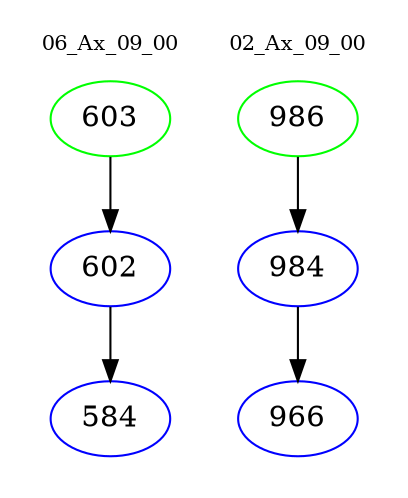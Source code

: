 digraph{
subgraph cluster_0 {
color = white
label = "06_Ax_09_00";
fontsize=10;
T0_603 [label="603", color="green"]
T0_603 -> T0_602 [color="black"]
T0_602 [label="602", color="blue"]
T0_602 -> T0_584 [color="black"]
T0_584 [label="584", color="blue"]
}
subgraph cluster_1 {
color = white
label = "02_Ax_09_00";
fontsize=10;
T1_986 [label="986", color="green"]
T1_986 -> T1_984 [color="black"]
T1_984 [label="984", color="blue"]
T1_984 -> T1_966 [color="black"]
T1_966 [label="966", color="blue"]
}
}
